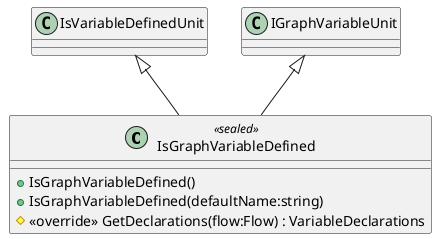 @startuml
class IsGraphVariableDefined <<sealed>> {
    + IsGraphVariableDefined()
    + IsGraphVariableDefined(defaultName:string)
    # <<override>> GetDeclarations(flow:Flow) : VariableDeclarations
}
IsVariableDefinedUnit <|-- IsGraphVariableDefined
IGraphVariableUnit <|-- IsGraphVariableDefined
@enduml
